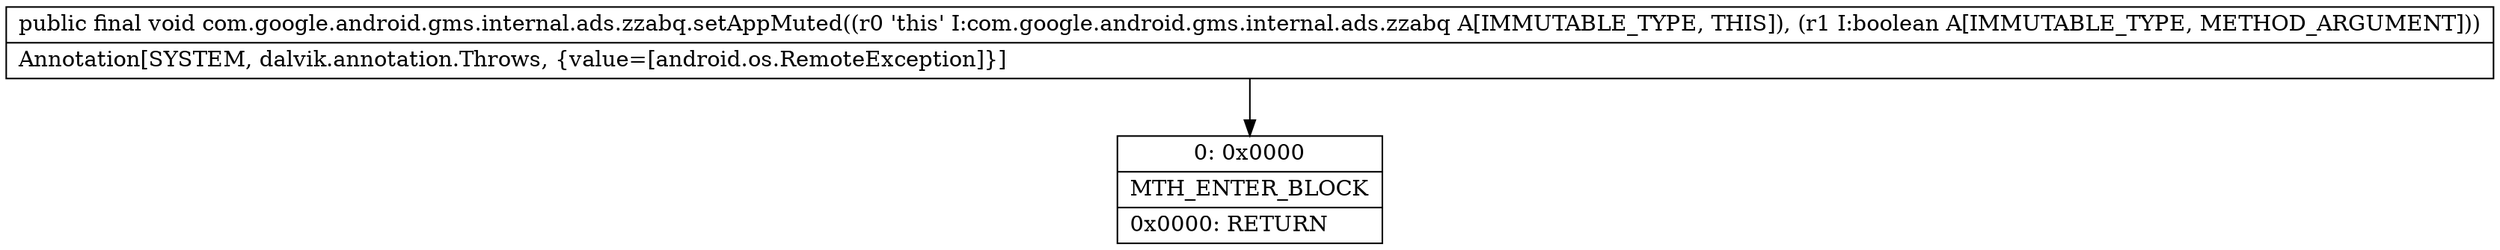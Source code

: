 digraph "CFG forcom.google.android.gms.internal.ads.zzabq.setAppMuted(Z)V" {
Node_0 [shape=record,label="{0\:\ 0x0000|MTH_ENTER_BLOCK\l|0x0000: RETURN   \l}"];
MethodNode[shape=record,label="{public final void com.google.android.gms.internal.ads.zzabq.setAppMuted((r0 'this' I:com.google.android.gms.internal.ads.zzabq A[IMMUTABLE_TYPE, THIS]), (r1 I:boolean A[IMMUTABLE_TYPE, METHOD_ARGUMENT]))  | Annotation[SYSTEM, dalvik.annotation.Throws, \{value=[android.os.RemoteException]\}]\l}"];
MethodNode -> Node_0;
}

